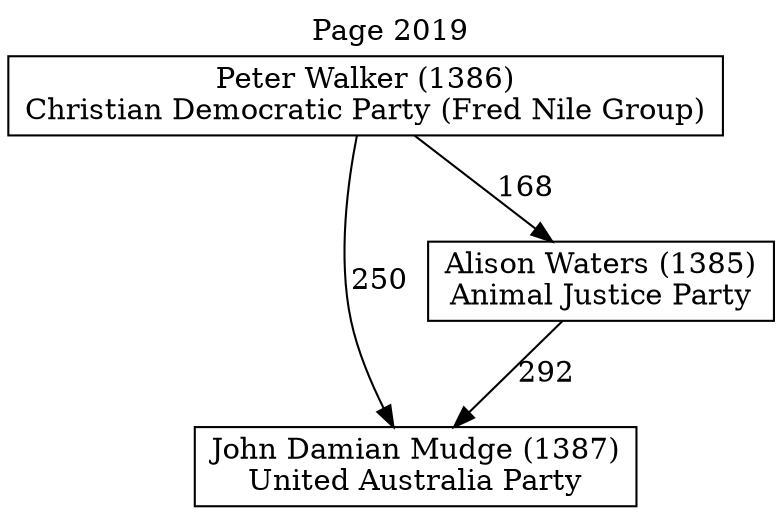 // House preference flow
digraph "John Damian Mudge (1387)_Page_2019" {
	graph [label="Page 2019" labelloc=t mclimit=10]
	node [shape=box]
	"John Damian Mudge (1387)" [label="John Damian Mudge (1387)
United Australia Party"]
	"Alison Waters (1385)" [label="Alison Waters (1385)
Animal Justice Party"]
	"Peter Walker (1386)" [label="Peter Walker (1386)
Christian Democratic Party (Fred Nile Group)"]
	"Alison Waters (1385)" -> "John Damian Mudge (1387)" [label=292]
	"Peter Walker (1386)" -> "Alison Waters (1385)" [label=168]
	"Peter Walker (1386)" -> "John Damian Mudge (1387)" [label=250]
}
